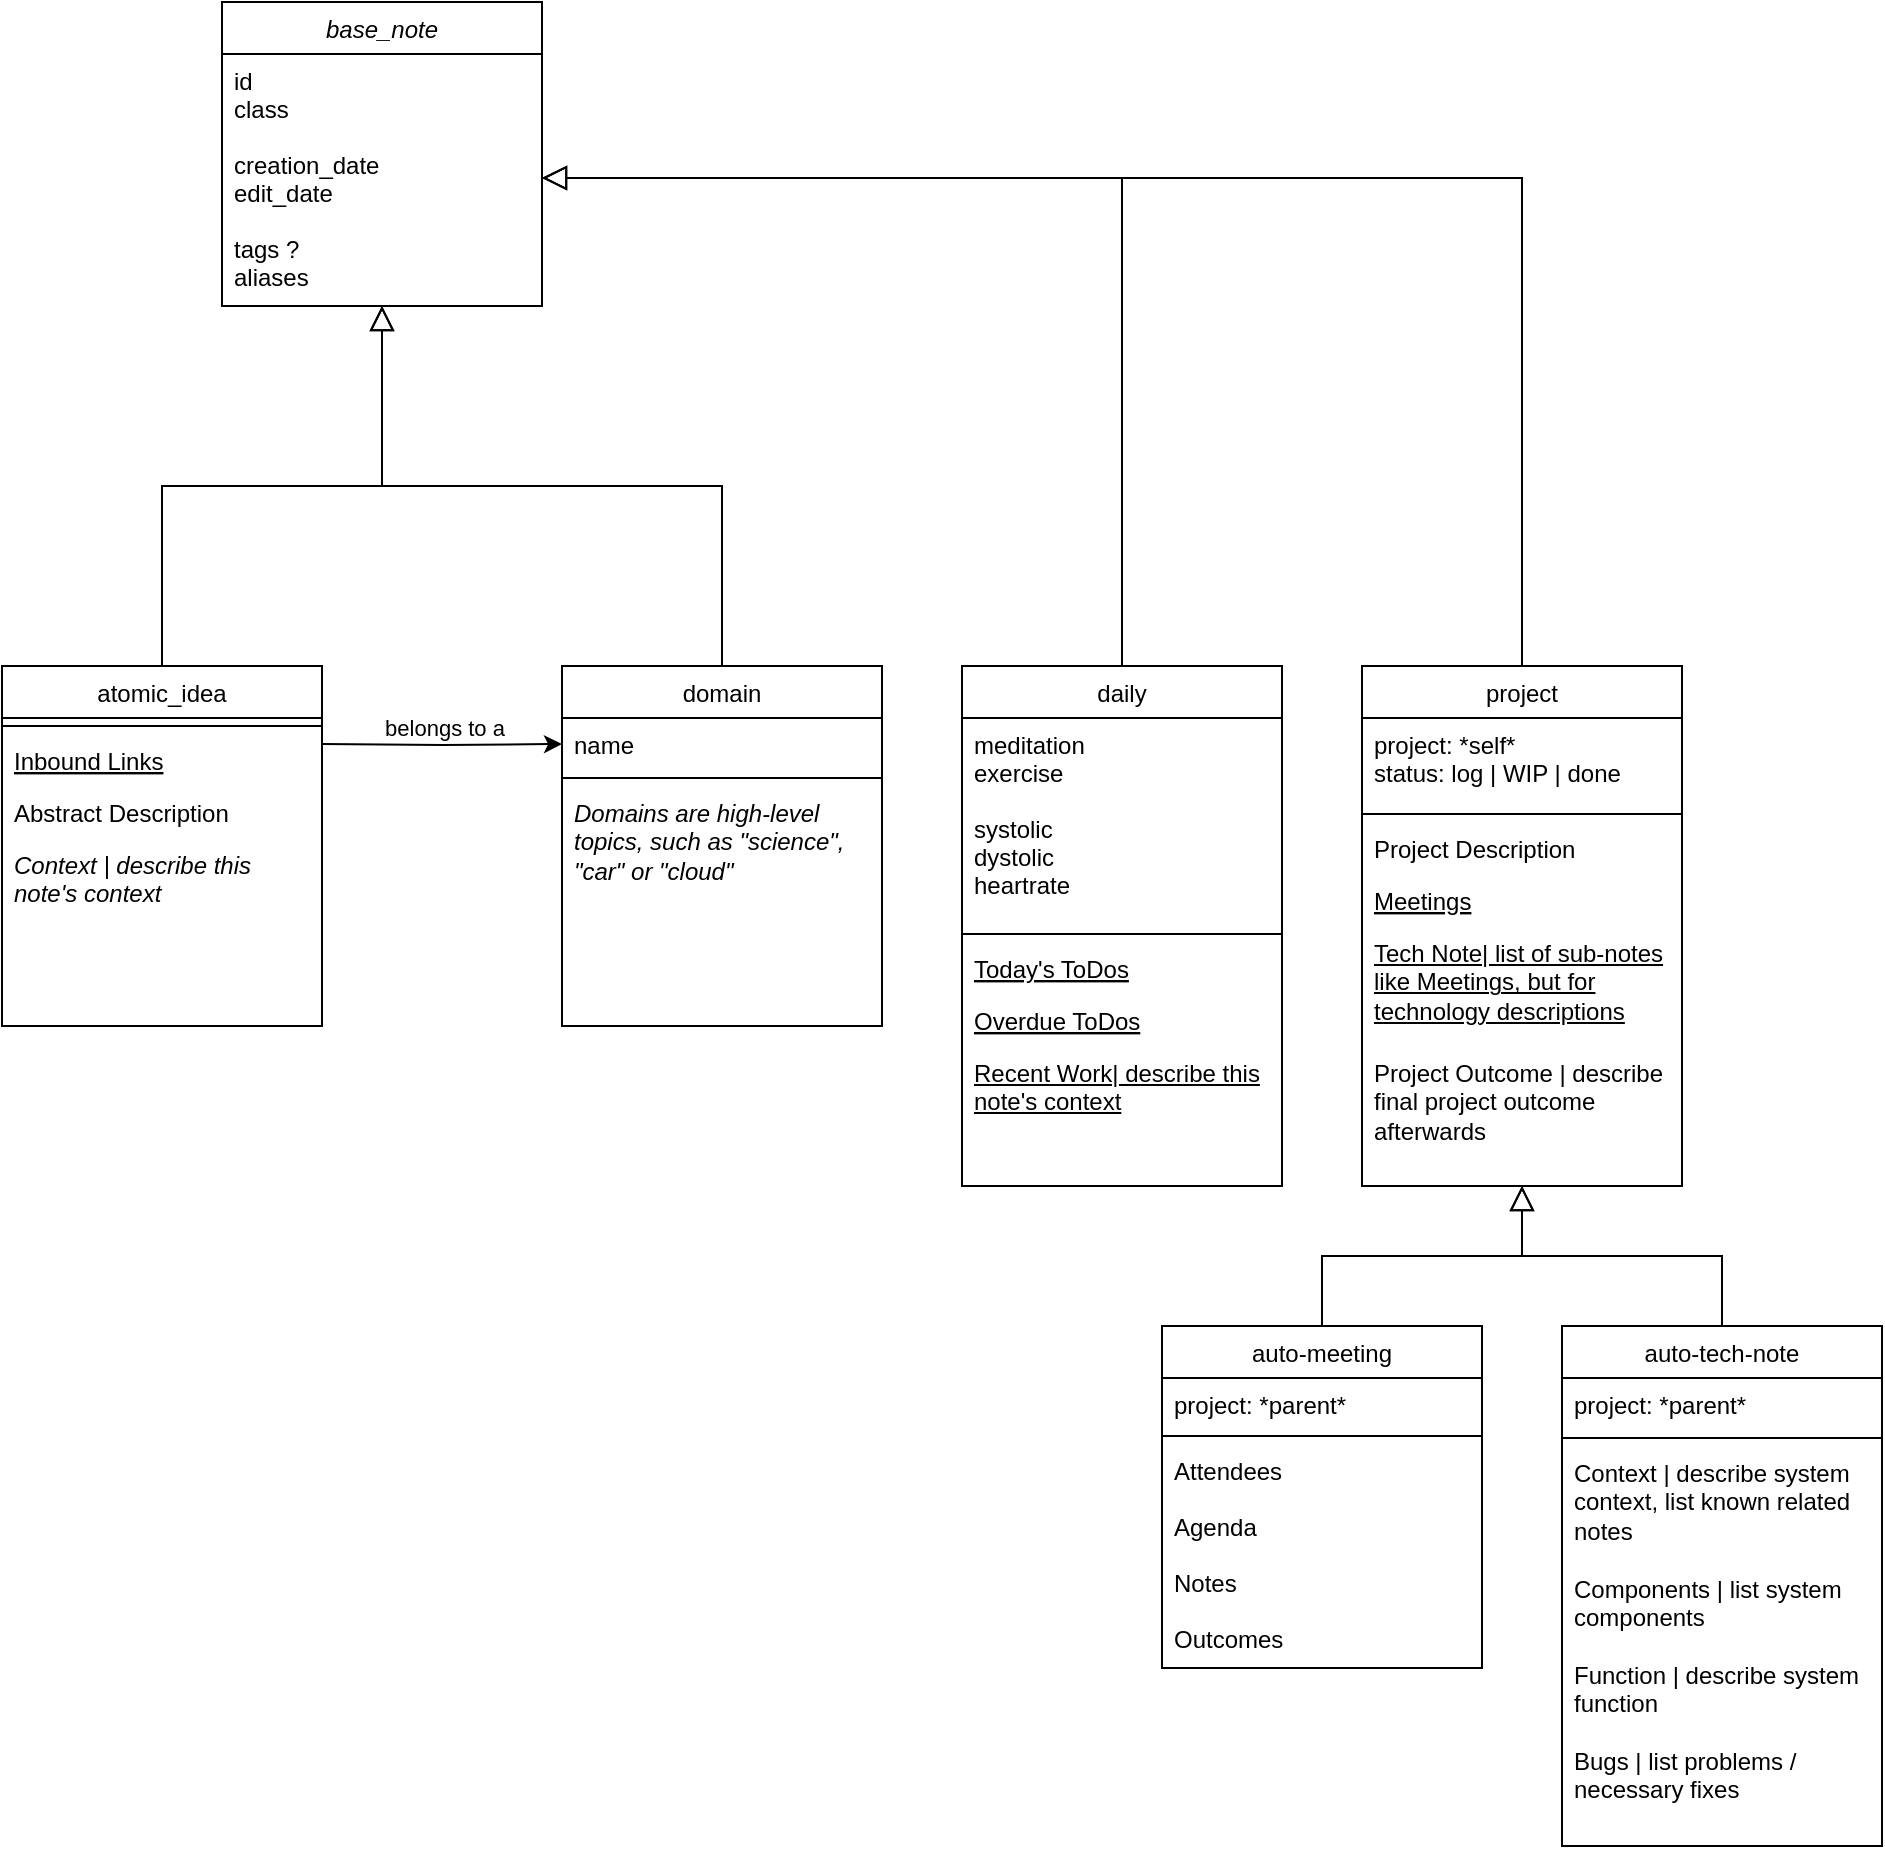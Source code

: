 <mxfile version="20.6.0" type="github">
  <diagram id="C5RBs43oDa-KdzZeNtuy" name="Page-1">
    <mxGraphModel dx="583" dy="864" grid="0" gridSize="10" guides="1" tooltips="1" connect="1" arrows="1" fold="1" page="0" pageScale="1" pageWidth="827" pageHeight="1169" math="0" shadow="0">
      <root>
        <mxCell id="WIyWlLk6GJQsqaUBKTNV-0" />
        <mxCell id="WIyWlLk6GJQsqaUBKTNV-1" parent="WIyWlLk6GJQsqaUBKTNV-0" />
        <mxCell id="zkfFHV4jXpPFQw0GAbJ--0" value="base_note" style="swimlane;fontStyle=2;align=center;verticalAlign=top;childLayout=stackLayout;horizontal=1;startSize=26;horizontalStack=0;resizeParent=1;resizeLast=0;collapsible=1;marginBottom=0;rounded=0;shadow=0;strokeWidth=1;" parent="WIyWlLk6GJQsqaUBKTNV-1" vertex="1">
          <mxGeometry x="230" y="208" width="160" height="152" as="geometry">
            <mxRectangle x="230" y="140" width="160" height="26" as="alternateBounds" />
          </mxGeometry>
        </mxCell>
        <mxCell id="zkfFHV4jXpPFQw0GAbJ--1" value="id&#xa;class&#xa;&#xa;creation_date&#xa;edit_date&#xa;&#xa;tags ?&#xa;aliases&#xa;" style="text;align=left;verticalAlign=top;spacingLeft=4;spacingRight=4;overflow=hidden;rotatable=0;points=[[0,0.5],[1,0.5]];portConstraint=eastwest;strokeColor=none;" parent="zkfFHV4jXpPFQw0GAbJ--0" vertex="1">
          <mxGeometry y="26" width="160" height="124" as="geometry" />
        </mxCell>
        <mxCell id="zkfFHV4jXpPFQw0GAbJ--6" value="atomic_idea" style="swimlane;fontStyle=0;align=center;verticalAlign=top;childLayout=stackLayout;horizontal=1;startSize=26;horizontalStack=0;resizeParent=1;resizeLast=0;collapsible=1;marginBottom=0;rounded=0;shadow=0;strokeWidth=1;" parent="WIyWlLk6GJQsqaUBKTNV-1" vertex="1">
          <mxGeometry x="120" y="540" width="160" height="180" as="geometry">
            <mxRectangle x="130" y="380" width="160" height="26" as="alternateBounds" />
          </mxGeometry>
        </mxCell>
        <mxCell id="zkfFHV4jXpPFQw0GAbJ--9" value="" style="line;html=1;strokeWidth=1;align=left;verticalAlign=middle;spacingTop=-1;spacingLeft=3;spacingRight=3;rotatable=0;labelPosition=right;points=[];portConstraint=eastwest;" parent="zkfFHV4jXpPFQw0GAbJ--6" vertex="1">
          <mxGeometry y="26" width="160" height="8" as="geometry" />
        </mxCell>
        <mxCell id="zkfFHV4jXpPFQw0GAbJ--10" value="Inbound Links" style="text;align=left;verticalAlign=top;spacingLeft=4;spacingRight=4;overflow=hidden;rotatable=0;points=[[0,0.5],[1,0.5]];portConstraint=eastwest;fontStyle=4" parent="zkfFHV4jXpPFQw0GAbJ--6" vertex="1">
          <mxGeometry y="34" width="160" height="26" as="geometry" />
        </mxCell>
        <mxCell id="zkfFHV4jXpPFQw0GAbJ--11" value="Abstract Description" style="text;align=left;verticalAlign=top;spacingLeft=4;spacingRight=4;overflow=hidden;rotatable=0;points=[[0,0.5],[1,0.5]];portConstraint=eastwest;" parent="zkfFHV4jXpPFQw0GAbJ--6" vertex="1">
          <mxGeometry y="60" width="160" height="26" as="geometry" />
        </mxCell>
        <mxCell id="2Ik5nw2vQs33u11WGRB7-6" value="Context | describe this note&#39;s context" style="text;align=left;verticalAlign=top;spacingLeft=4;spacingRight=4;overflow=hidden;rotatable=0;points=[[0,0.5],[1,0.5]];portConstraint=eastwest;fontStyle=2;whiteSpace=wrap;" parent="zkfFHV4jXpPFQw0GAbJ--6" vertex="1">
          <mxGeometry y="86" width="160" height="42" as="geometry" />
        </mxCell>
        <mxCell id="zkfFHV4jXpPFQw0GAbJ--12" value="" style="endArrow=block;endSize=10;endFill=0;shadow=0;strokeWidth=1;rounded=0;edgeStyle=elbowEdgeStyle;elbow=vertical;" parent="WIyWlLk6GJQsqaUBKTNV-1" source="zkfFHV4jXpPFQw0GAbJ--6" target="zkfFHV4jXpPFQw0GAbJ--0" edge="1">
          <mxGeometry width="160" relative="1" as="geometry">
            <mxPoint x="200" y="203" as="sourcePoint" />
            <mxPoint x="200" y="203" as="targetPoint" />
          </mxGeometry>
        </mxCell>
        <mxCell id="zkfFHV4jXpPFQw0GAbJ--13" value="domain" style="swimlane;fontStyle=0;align=center;verticalAlign=top;childLayout=stackLayout;horizontal=1;startSize=26;horizontalStack=0;resizeParent=1;resizeLast=0;collapsible=1;marginBottom=0;rounded=0;shadow=0;strokeWidth=1;" parent="WIyWlLk6GJQsqaUBKTNV-1" vertex="1">
          <mxGeometry x="400" y="540" width="160" height="180" as="geometry">
            <mxRectangle x="340" y="380" width="170" height="26" as="alternateBounds" />
          </mxGeometry>
        </mxCell>
        <mxCell id="zkfFHV4jXpPFQw0GAbJ--14" value="name" style="text;align=left;verticalAlign=top;spacingLeft=4;spacingRight=4;overflow=hidden;rotatable=0;points=[[0,0.5],[1,0.5]];portConstraint=eastwest;" parent="zkfFHV4jXpPFQw0GAbJ--13" vertex="1">
          <mxGeometry y="26" width="160" height="26" as="geometry" />
        </mxCell>
        <mxCell id="zkfFHV4jXpPFQw0GAbJ--15" value="" style="line;html=1;strokeWidth=1;align=left;verticalAlign=middle;spacingTop=-1;spacingLeft=3;spacingRight=3;rotatable=0;labelPosition=right;points=[];portConstraint=eastwest;" parent="zkfFHV4jXpPFQw0GAbJ--13" vertex="1">
          <mxGeometry y="52" width="160" height="8" as="geometry" />
        </mxCell>
        <mxCell id="2Ik5nw2vQs33u11WGRB7-5" value="Domains are high-level topics, such as &quot;science&quot;, &quot;car&quot; or &quot;cloud&quot;&#xa;" style="text;align=left;verticalAlign=top;spacingLeft=4;spacingRight=4;overflow=hidden;rotatable=0;points=[[0,0.5],[1,0.5]];portConstraint=eastwest;fontStyle=2;whiteSpace=wrap;" parent="zkfFHV4jXpPFQw0GAbJ--13" vertex="1">
          <mxGeometry y="60" width="160" height="60" as="geometry" />
        </mxCell>
        <mxCell id="zkfFHV4jXpPFQw0GAbJ--16" value="" style="endArrow=block;endSize=10;endFill=0;shadow=0;strokeWidth=1;rounded=0;edgeStyle=elbowEdgeStyle;elbow=vertical;" parent="WIyWlLk6GJQsqaUBKTNV-1" source="zkfFHV4jXpPFQw0GAbJ--13" target="zkfFHV4jXpPFQw0GAbJ--0" edge="1">
          <mxGeometry width="160" relative="1" as="geometry">
            <mxPoint x="210" y="373" as="sourcePoint" />
            <mxPoint x="310" y="271" as="targetPoint" />
          </mxGeometry>
        </mxCell>
        <mxCell id="2Ik5nw2vQs33u11WGRB7-9" style="edgeStyle=orthogonalEdgeStyle;rounded=0;orthogonalLoop=1;jettySize=auto;html=1;exitX=1;exitY=0.5;exitDx=0;exitDy=0;entryX=0;entryY=0.5;entryDx=0;entryDy=0;" parent="WIyWlLk6GJQsqaUBKTNV-1" target="zkfFHV4jXpPFQw0GAbJ--14" edge="1">
          <mxGeometry relative="1" as="geometry">
            <mxPoint x="280" y="579" as="sourcePoint" />
          </mxGeometry>
        </mxCell>
        <mxCell id="2Ik5nw2vQs33u11WGRB7-10" value="belongs to a" style="edgeLabel;html=1;align=center;verticalAlign=middle;resizable=0;points=[];" parent="2Ik5nw2vQs33u11WGRB7-9" vertex="1" connectable="0">
          <mxGeometry x="-0.226" relative="1" as="geometry">
            <mxPoint x="14" y="-9" as="offset" />
          </mxGeometry>
        </mxCell>
        <mxCell id="f3Zndl6dn6-TOW9qef5R-25" style="edgeStyle=orthogonalEdgeStyle;rounded=0;orthogonalLoop=1;jettySize=auto;html=1;exitX=0.5;exitY=0;exitDx=0;exitDy=0;entryX=1;entryY=0.5;entryDx=0;entryDy=0;endArrow=block;endSize=10;endFill=0;shadow=0;strokeWidth=1;" edge="1" parent="WIyWlLk6GJQsqaUBKTNV-1" source="f3Zndl6dn6-TOW9qef5R-0" target="zkfFHV4jXpPFQw0GAbJ--1">
          <mxGeometry relative="1" as="geometry" />
        </mxCell>
        <mxCell id="f3Zndl6dn6-TOW9qef5R-0" value="daily" style="swimlane;fontStyle=0;align=center;verticalAlign=top;childLayout=stackLayout;horizontal=1;startSize=26;horizontalStack=0;resizeParent=1;resizeLast=0;collapsible=1;marginBottom=0;rounded=0;shadow=0;strokeWidth=1;" vertex="1" parent="WIyWlLk6GJQsqaUBKTNV-1">
          <mxGeometry x="600" y="540" width="160" height="260" as="geometry">
            <mxRectangle x="130" y="380" width="160" height="26" as="alternateBounds" />
          </mxGeometry>
        </mxCell>
        <mxCell id="f3Zndl6dn6-TOW9qef5R-1" value="meditation&#xa;exercise&#xa;&#xa;systolic&#xa;dystolic&#xa;heartrate" style="text;align=left;verticalAlign=top;spacingLeft=4;spacingRight=4;overflow=hidden;rotatable=0;points=[[0,0.5],[1,0.5]];portConstraint=eastwest;" vertex="1" parent="f3Zndl6dn6-TOW9qef5R-0">
          <mxGeometry y="26" width="160" height="104" as="geometry" />
        </mxCell>
        <mxCell id="f3Zndl6dn6-TOW9qef5R-3" value="" style="line;html=1;strokeWidth=1;align=left;verticalAlign=middle;spacingTop=-1;spacingLeft=3;spacingRight=3;rotatable=0;labelPosition=right;points=[];portConstraint=eastwest;" vertex="1" parent="f3Zndl6dn6-TOW9qef5R-0">
          <mxGeometry y="130" width="160" height="8" as="geometry" />
        </mxCell>
        <mxCell id="f3Zndl6dn6-TOW9qef5R-5" value="Today&#39;s ToDos" style="text;align=left;verticalAlign=top;spacingLeft=4;spacingRight=4;overflow=hidden;rotatable=0;points=[[0,0.5],[1,0.5]];portConstraint=eastwest;fontStyle=4" vertex="1" parent="f3Zndl6dn6-TOW9qef5R-0">
          <mxGeometry y="138" width="160" height="26" as="geometry" />
        </mxCell>
        <mxCell id="f3Zndl6dn6-TOW9qef5R-4" value="Overdue ToDos" style="text;align=left;verticalAlign=top;spacingLeft=4;spacingRight=4;overflow=hidden;rotatable=0;points=[[0,0.5],[1,0.5]];portConstraint=eastwest;fontStyle=4" vertex="1" parent="f3Zndl6dn6-TOW9qef5R-0">
          <mxGeometry y="164" width="160" height="26" as="geometry" />
        </mxCell>
        <mxCell id="f3Zndl6dn6-TOW9qef5R-10" value="Recent Work| describe this note&#39;s context" style="text;align=left;verticalAlign=top;spacingLeft=4;spacingRight=4;overflow=hidden;rotatable=0;points=[[0,0.5],[1,0.5]];portConstraint=eastwest;fontStyle=4;whiteSpace=wrap;" vertex="1" parent="f3Zndl6dn6-TOW9qef5R-0">
          <mxGeometry y="190" width="160" height="42" as="geometry" />
        </mxCell>
        <mxCell id="f3Zndl6dn6-TOW9qef5R-32" style="edgeStyle=orthogonalEdgeStyle;rounded=0;orthogonalLoop=1;jettySize=auto;html=1;exitX=0.5;exitY=0;exitDx=0;exitDy=0;entryX=1;entryY=0.5;entryDx=0;entryDy=0;endArrow=block;endSize=10;endFill=0;shadow=0;strokeWidth=1;" edge="1" parent="WIyWlLk6GJQsqaUBKTNV-1" source="f3Zndl6dn6-TOW9qef5R-26" target="zkfFHV4jXpPFQw0GAbJ--1">
          <mxGeometry relative="1" as="geometry" />
        </mxCell>
        <mxCell id="f3Zndl6dn6-TOW9qef5R-26" value="project" style="swimlane;fontStyle=0;align=center;verticalAlign=top;childLayout=stackLayout;horizontal=1;startSize=26;horizontalStack=0;resizeParent=1;resizeLast=0;collapsible=1;marginBottom=0;rounded=0;shadow=0;strokeWidth=1;" vertex="1" parent="WIyWlLk6GJQsqaUBKTNV-1">
          <mxGeometry x="800" y="540" width="160" height="260" as="geometry">
            <mxRectangle x="130" y="380" width="160" height="26" as="alternateBounds" />
          </mxGeometry>
        </mxCell>
        <mxCell id="f3Zndl6dn6-TOW9qef5R-27" value="project: *self*&#xa;status: log | WIP | done&#xa;&#xa;" style="text;align=left;verticalAlign=top;spacingLeft=4;spacingRight=4;overflow=hidden;rotatable=0;points=[[0,0.5],[1,0.5]];portConstraint=eastwest;" vertex="1" parent="f3Zndl6dn6-TOW9qef5R-26">
          <mxGeometry y="26" width="160" height="44" as="geometry" />
        </mxCell>
        <mxCell id="f3Zndl6dn6-TOW9qef5R-28" value="" style="line;html=1;strokeWidth=1;align=left;verticalAlign=middle;spacingTop=-1;spacingLeft=3;spacingRight=3;rotatable=0;labelPosition=right;points=[];portConstraint=eastwest;" vertex="1" parent="f3Zndl6dn6-TOW9qef5R-26">
          <mxGeometry y="70" width="160" height="8" as="geometry" />
        </mxCell>
        <mxCell id="f3Zndl6dn6-TOW9qef5R-29" value="Project Description" style="text;align=left;verticalAlign=top;spacingLeft=4;spacingRight=4;overflow=hidden;rotatable=0;points=[[0,0.5],[1,0.5]];portConstraint=eastwest;fontStyle=0" vertex="1" parent="f3Zndl6dn6-TOW9qef5R-26">
          <mxGeometry y="78" width="160" height="26" as="geometry" />
        </mxCell>
        <mxCell id="f3Zndl6dn6-TOW9qef5R-30" value="Meetings" style="text;align=left;verticalAlign=top;spacingLeft=4;spacingRight=4;overflow=hidden;rotatable=0;points=[[0,0.5],[1,0.5]];portConstraint=eastwest;fontStyle=4" vertex="1" parent="f3Zndl6dn6-TOW9qef5R-26">
          <mxGeometry y="104" width="160" height="26" as="geometry" />
        </mxCell>
        <mxCell id="f3Zndl6dn6-TOW9qef5R-31" value="Tech Note| list of sub-notes like Meetings, but for technology descriptions" style="text;align=left;verticalAlign=top;spacingLeft=4;spacingRight=4;overflow=hidden;rotatable=0;points=[[0,0.5],[1,0.5]];portConstraint=eastwest;fontStyle=4;whiteSpace=wrap;" vertex="1" parent="f3Zndl6dn6-TOW9qef5R-26">
          <mxGeometry y="130" width="160" height="60" as="geometry" />
        </mxCell>
        <mxCell id="f3Zndl6dn6-TOW9qef5R-33" value="Project Outcome | describe final project outcome afterwards" style="text;align=left;verticalAlign=top;spacingLeft=4;spacingRight=4;overflow=hidden;rotatable=0;points=[[0,0.5],[1,0.5]];portConstraint=eastwest;fontStyle=0;whiteSpace=wrap;" vertex="1" parent="f3Zndl6dn6-TOW9qef5R-26">
          <mxGeometry y="190" width="160" height="50" as="geometry" />
        </mxCell>
        <mxCell id="f3Zndl6dn6-TOW9qef5R-40" style="edgeStyle=orthogonalEdgeStyle;rounded=0;orthogonalLoop=1;jettySize=auto;html=1;exitX=0.5;exitY=0;exitDx=0;exitDy=0;entryX=0.5;entryY=1;entryDx=0;entryDy=0;endArrow=block;endSize=10;endFill=0;shadow=0;strokeWidth=1;" edge="1" parent="WIyWlLk6GJQsqaUBKTNV-1" source="f3Zndl6dn6-TOW9qef5R-34" target="f3Zndl6dn6-TOW9qef5R-26">
          <mxGeometry relative="1" as="geometry" />
        </mxCell>
        <mxCell id="f3Zndl6dn6-TOW9qef5R-34" value="auto-meeting" style="swimlane;fontStyle=0;align=center;verticalAlign=top;childLayout=stackLayout;horizontal=1;startSize=26;horizontalStack=0;resizeParent=1;resizeLast=0;collapsible=1;marginBottom=0;rounded=0;shadow=0;strokeWidth=1;" vertex="1" parent="WIyWlLk6GJQsqaUBKTNV-1">
          <mxGeometry x="700" y="870" width="160" height="171" as="geometry">
            <mxRectangle x="130" y="380" width="160" height="26" as="alternateBounds" />
          </mxGeometry>
        </mxCell>
        <mxCell id="f3Zndl6dn6-TOW9qef5R-35" value="project: *parent*" style="text;align=left;verticalAlign=top;spacingLeft=4;spacingRight=4;overflow=hidden;rotatable=0;points=[[0,0.5],[1,0.5]];portConstraint=eastwest;" vertex="1" parent="f3Zndl6dn6-TOW9qef5R-34">
          <mxGeometry y="26" width="160" height="25" as="geometry" />
        </mxCell>
        <mxCell id="f3Zndl6dn6-TOW9qef5R-36" value="" style="line;html=1;strokeWidth=1;align=left;verticalAlign=middle;spacingTop=-1;spacingLeft=3;spacingRight=3;rotatable=0;labelPosition=right;points=[];portConstraint=eastwest;" vertex="1" parent="f3Zndl6dn6-TOW9qef5R-34">
          <mxGeometry y="51" width="160" height="8" as="geometry" />
        </mxCell>
        <mxCell id="f3Zndl6dn6-TOW9qef5R-37" value="Attendees&#xa;&#xa;Agenda&#xa;&#xa;Notes&#xa;&#xa;Outcomes" style="text;align=left;verticalAlign=top;spacingLeft=4;spacingRight=4;overflow=hidden;rotatable=0;points=[[0,0.5],[1,0.5]];portConstraint=eastwest;fontStyle=0" vertex="1" parent="f3Zndl6dn6-TOW9qef5R-34">
          <mxGeometry y="59" width="160" height="112" as="geometry" />
        </mxCell>
        <mxCell id="f3Zndl6dn6-TOW9qef5R-47" style="edgeStyle=orthogonalEdgeStyle;rounded=0;orthogonalLoop=1;jettySize=auto;html=1;exitX=0.5;exitY=0;exitDx=0;exitDy=0;entryX=0.5;entryY=1;entryDx=0;entryDy=0;endArrow=block;endSize=10;endFill=0;shadow=0;strokeWidth=1;" edge="1" parent="WIyWlLk6GJQsqaUBKTNV-1" source="f3Zndl6dn6-TOW9qef5R-41" target="f3Zndl6dn6-TOW9qef5R-26">
          <mxGeometry relative="1" as="geometry" />
        </mxCell>
        <mxCell id="f3Zndl6dn6-TOW9qef5R-41" value="auto-tech-note" style="swimlane;fontStyle=0;align=center;verticalAlign=top;childLayout=stackLayout;horizontal=1;startSize=26;horizontalStack=0;resizeParent=1;resizeLast=0;collapsible=1;marginBottom=0;rounded=0;shadow=0;strokeWidth=1;" vertex="1" parent="WIyWlLk6GJQsqaUBKTNV-1">
          <mxGeometry x="900" y="870" width="160" height="260" as="geometry">
            <mxRectangle x="130" y="380" width="160" height="26" as="alternateBounds" />
          </mxGeometry>
        </mxCell>
        <mxCell id="f3Zndl6dn6-TOW9qef5R-42" value="project: *parent*" style="text;align=left;verticalAlign=top;spacingLeft=4;spacingRight=4;overflow=hidden;rotatable=0;points=[[0,0.5],[1,0.5]];portConstraint=eastwest;" vertex="1" parent="f3Zndl6dn6-TOW9qef5R-41">
          <mxGeometry y="26" width="160" height="26" as="geometry" />
        </mxCell>
        <mxCell id="f3Zndl6dn6-TOW9qef5R-43" value="" style="line;html=1;strokeWidth=1;align=left;verticalAlign=middle;spacingTop=-1;spacingLeft=3;spacingRight=3;rotatable=0;labelPosition=right;points=[];portConstraint=eastwest;" vertex="1" parent="f3Zndl6dn6-TOW9qef5R-41">
          <mxGeometry y="52" width="160" height="8" as="geometry" />
        </mxCell>
        <mxCell id="f3Zndl6dn6-TOW9qef5R-50" value="Context | describe system context, list known related notes&#xa;&#xa;Components | list system components&#xa;&#xa;Function | describe system function&#xa;&#xa;Bugs | list problems / necessary fixes" style="text;align=left;verticalAlign=top;spacingLeft=4;spacingRight=4;overflow=hidden;rotatable=0;points=[[0,0.5],[1,0.5]];portConstraint=eastwest;fontStyle=0;whiteSpace=wrap;" vertex="1" parent="f3Zndl6dn6-TOW9qef5R-41">
          <mxGeometry y="60" width="160" height="191" as="geometry" />
        </mxCell>
      </root>
    </mxGraphModel>
  </diagram>
</mxfile>
